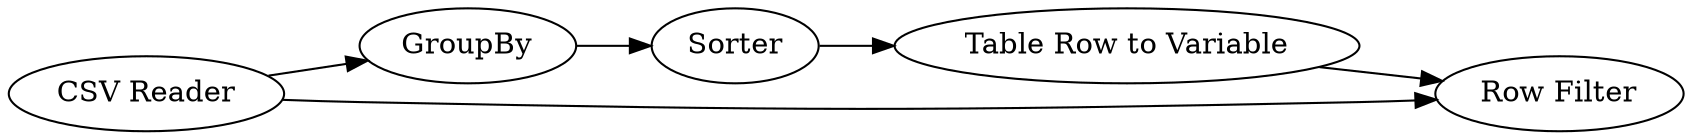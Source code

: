 digraph {
	16 [label="CSV Reader"]
	17 [label=GroupBy]
	47 [label=Sorter]
	49 [label="Row Filter"]
	50 [label="Table Row to Variable"]
	16 -> 17
	16 -> 49
	17 -> 47
	47 -> 50
	50 -> 49
	rankdir=LR
}
